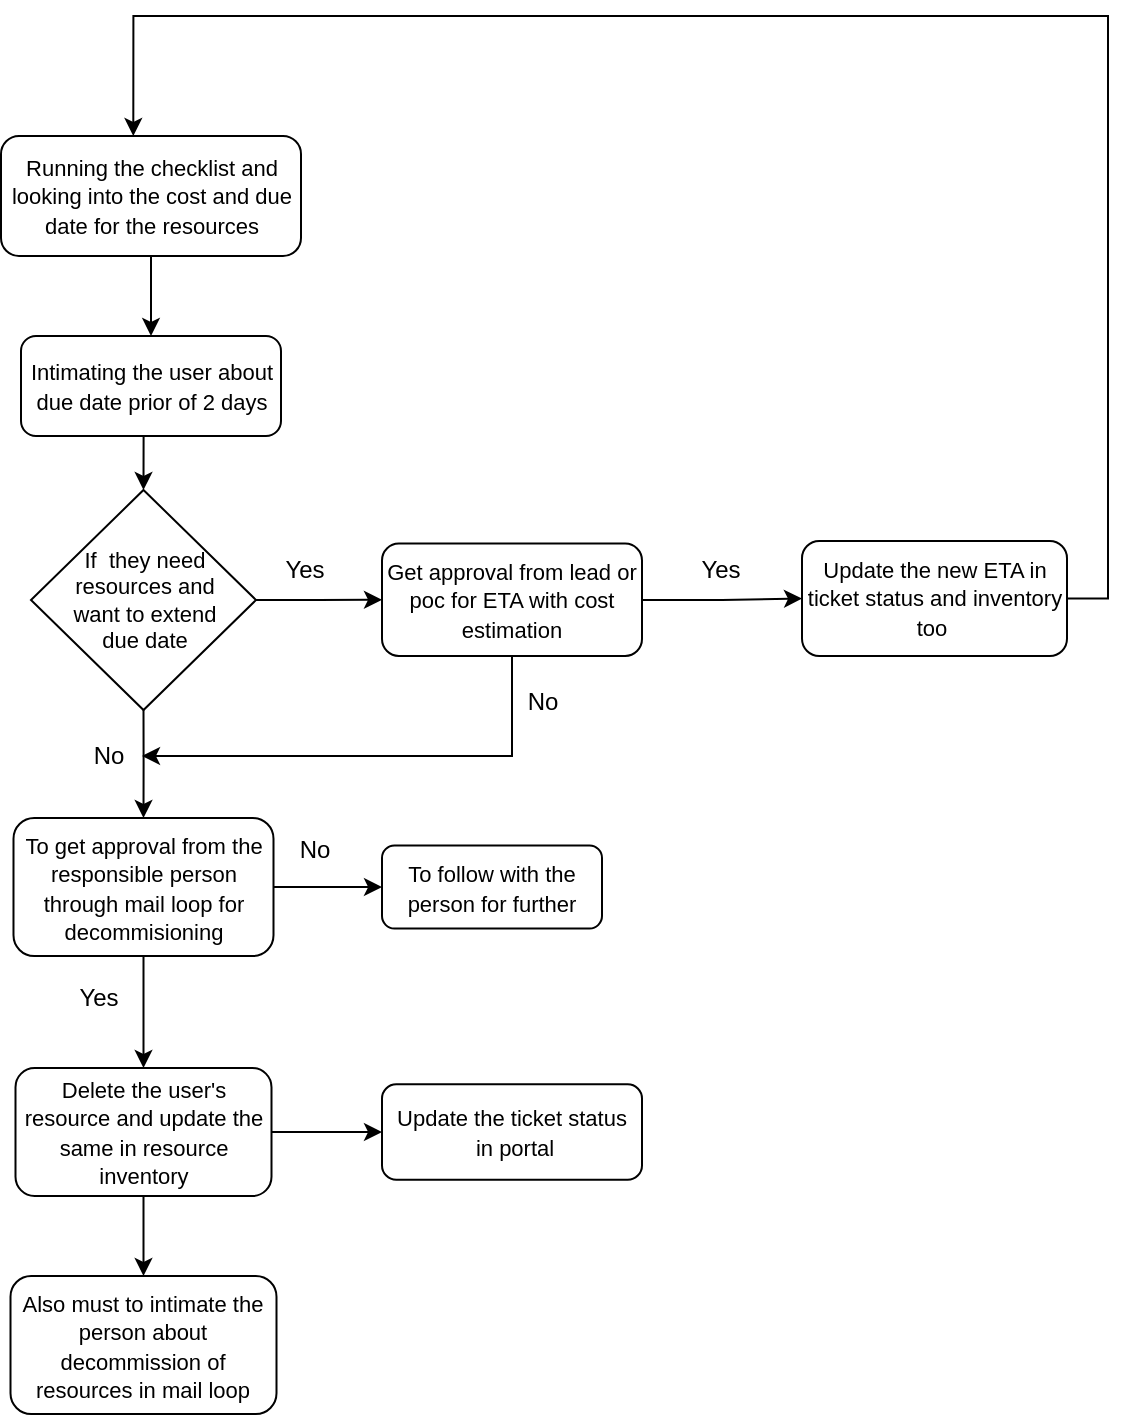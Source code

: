 <mxfile version="18.1.1" type="gitlab">
  <diagram id="Yh3-P6BZOD7VzJGTJqOM" name="Page-1">
    <mxGraphModel dx="1065" dy="449" grid="1" gridSize="10" guides="1" tooltips="1" connect="1" arrows="1" fold="1" page="1" pageScale="1" pageWidth="1169" pageHeight="827" math="0" shadow="0">
      <root>
        <mxCell id="0" />
        <mxCell id="1" parent="0" />
        <mxCell id="Vu0L8hsYKq-geMEbXaFV-3" style="edgeStyle=orthogonalEdgeStyle;rounded=0;orthogonalLoop=1;jettySize=auto;html=1;exitX=0.5;exitY=1;exitDx=0;exitDy=0;entryX=0.5;entryY=0;entryDx=0;entryDy=0;fontFamily=Georgia;fontSize=8;" edge="1" parent="1" source="Vu0L8hsYKq-geMEbXaFV-1" target="Vu0L8hsYKq-geMEbXaFV-2">
          <mxGeometry relative="1" as="geometry" />
        </mxCell>
        <mxCell id="Vu0L8hsYKq-geMEbXaFV-1" value="&lt;font style=&quot;font-size: 11px;&quot;&gt;Running the checklist and looking into the cost and due date for the resources&lt;/font&gt;" style="rounded=1;whiteSpace=wrap;html=1;" vertex="1" parent="1">
          <mxGeometry x="459.5" y="130" width="150" height="60" as="geometry" />
        </mxCell>
        <mxCell id="Vu0L8hsYKq-geMEbXaFV-6" style="edgeStyle=orthogonalEdgeStyle;rounded=0;orthogonalLoop=1;jettySize=auto;html=1;exitX=0.5;exitY=1;exitDx=0;exitDy=0;entryX=0.5;entryY=0;entryDx=0;entryDy=0;fontFamily=Helvetica;fontSize=8;" edge="1" parent="1" source="Vu0L8hsYKq-geMEbXaFV-2" target="Vu0L8hsYKq-geMEbXaFV-4">
          <mxGeometry relative="1" as="geometry" />
        </mxCell>
        <mxCell id="Vu0L8hsYKq-geMEbXaFV-2" value="&lt;font style=&quot;font-size: 11px;&quot;&gt;Intimating the user about due date prior of 2 days&lt;/font&gt;" style="rounded=1;whiteSpace=wrap;html=1;" vertex="1" parent="1">
          <mxGeometry x="469.5" y="230" width="130" height="50" as="geometry" />
        </mxCell>
        <mxCell id="Vu0L8hsYKq-geMEbXaFV-9" style="edgeStyle=orthogonalEdgeStyle;rounded=0;orthogonalLoop=1;jettySize=auto;html=1;exitX=0.5;exitY=1;exitDx=0;exitDy=0;entryX=0.5;entryY=0;entryDx=0;entryDy=0;fontFamily=Helvetica;fontSize=8;" edge="1" parent="1" source="Vu0L8hsYKq-geMEbXaFV-4" target="Vu0L8hsYKq-geMEbXaFV-8">
          <mxGeometry relative="1" as="geometry" />
        </mxCell>
        <mxCell id="Vu0L8hsYKq-geMEbXaFV-26" style="edgeStyle=orthogonalEdgeStyle;rounded=0;orthogonalLoop=1;jettySize=auto;html=1;exitX=1;exitY=0.5;exitDx=0;exitDy=0;entryX=0;entryY=0.5;entryDx=0;entryDy=0;fontFamily=Helvetica;fontSize=8;" edge="1" parent="1" source="Vu0L8hsYKq-geMEbXaFV-4" target="Vu0L8hsYKq-geMEbXaFV-25">
          <mxGeometry relative="1" as="geometry" />
        </mxCell>
        <mxCell id="Vu0L8hsYKq-geMEbXaFV-4" value="&lt;font style=&quot;font-size: 11px;&quot; face=&quot;Helvetica&quot;&gt;If&amp;nbsp; they need &lt;br&gt;resources and &lt;br&gt;want to extend &lt;br&gt;due date&lt;/font&gt;" style="rhombus;whiteSpace=wrap;html=1;fontFamily=Georgia;fontSize=8;" vertex="1" parent="1">
          <mxGeometry x="474.5" y="307" width="112.5" height="110" as="geometry" />
        </mxCell>
        <mxCell id="Vu0L8hsYKq-geMEbXaFV-13" value="" style="edgeStyle=orthogonalEdgeStyle;rounded=0;orthogonalLoop=1;jettySize=auto;html=1;fontFamily=Helvetica;fontSize=8;" edge="1" parent="1" source="Vu0L8hsYKq-geMEbXaFV-8" target="Vu0L8hsYKq-geMEbXaFV-12">
          <mxGeometry relative="1" as="geometry" />
        </mxCell>
        <mxCell id="Vu0L8hsYKq-geMEbXaFV-16" value="" style="edgeStyle=orthogonalEdgeStyle;rounded=0;orthogonalLoop=1;jettySize=auto;html=1;fontFamily=Helvetica;fontSize=12;" edge="1" parent="1" source="Vu0L8hsYKq-geMEbXaFV-8" target="Vu0L8hsYKq-geMEbXaFV-15">
          <mxGeometry relative="1" as="geometry" />
        </mxCell>
        <mxCell id="Vu0L8hsYKq-geMEbXaFV-8" value="&lt;font style=&quot;font-size: 11px;&quot;&gt;To get approval from the responsible person through mail loop for decommisioning&lt;/font&gt;" style="rounded=1;whiteSpace=wrap;html=1;" vertex="1" parent="1">
          <mxGeometry x="465.75" y="471" width="130" height="69" as="geometry" />
        </mxCell>
        <mxCell id="Vu0L8hsYKq-geMEbXaFV-10" value="&lt;font style=&quot;font-size: 12px;&quot;&gt;No&lt;/font&gt;" style="text;html=1;align=center;verticalAlign=middle;resizable=0;points=[];autosize=1;strokeColor=none;fillColor=none;fontSize=8;fontFamily=Helvetica;" vertex="1" parent="1">
          <mxGeometry x="497.5" y="430" width="30" height="20" as="geometry" />
        </mxCell>
        <mxCell id="Vu0L8hsYKq-geMEbXaFV-12" value="&lt;font style=&quot;font-size: 11px;&quot;&gt;To follow with the person for further&lt;/font&gt;" style="whiteSpace=wrap;html=1;rounded=1;" vertex="1" parent="1">
          <mxGeometry x="650" y="484.75" width="110" height="41.5" as="geometry" />
        </mxCell>
        <mxCell id="Vu0L8hsYKq-geMEbXaFV-14" value="&lt;font style=&quot;font-size: 12px;&quot;&gt;No&lt;/font&gt;" style="text;html=1;align=center;verticalAlign=middle;resizable=0;points=[];autosize=1;strokeColor=none;fillColor=none;fontSize=8;fontFamily=Helvetica;" vertex="1" parent="1">
          <mxGeometry x="601" y="477" width="30" height="20" as="geometry" />
        </mxCell>
        <mxCell id="Vu0L8hsYKq-geMEbXaFV-19" value="" style="edgeStyle=orthogonalEdgeStyle;rounded=0;orthogonalLoop=1;jettySize=auto;html=1;fontFamily=Helvetica;fontSize=12;" edge="1" parent="1" source="Vu0L8hsYKq-geMEbXaFV-15" target="Vu0L8hsYKq-geMEbXaFV-18">
          <mxGeometry relative="1" as="geometry" />
        </mxCell>
        <mxCell id="Vu0L8hsYKq-geMEbXaFV-22" value="" style="edgeStyle=orthogonalEdgeStyle;rounded=0;orthogonalLoop=1;jettySize=auto;html=1;fontFamily=Helvetica;fontSize=8;" edge="1" parent="1" source="Vu0L8hsYKq-geMEbXaFV-15" target="Vu0L8hsYKq-geMEbXaFV-21">
          <mxGeometry relative="1" as="geometry" />
        </mxCell>
        <mxCell id="Vu0L8hsYKq-geMEbXaFV-15" value="&lt;font style=&quot;font-size: 11px;&quot;&gt;Delete the user&#39;s resource and update the same in resource inventory&lt;/font&gt;" style="whiteSpace=wrap;html=1;rounded=1;" vertex="1" parent="1">
          <mxGeometry x="466.75" y="596" width="128" height="64" as="geometry" />
        </mxCell>
        <mxCell id="Vu0L8hsYKq-geMEbXaFV-17" value="Yes" style="text;html=1;align=center;verticalAlign=middle;resizable=0;points=[];autosize=1;strokeColor=none;fillColor=none;fontSize=12;fontFamily=Helvetica;" vertex="1" parent="1">
          <mxGeometry x="487.5" y="551" width="40" height="20" as="geometry" />
        </mxCell>
        <mxCell id="Vu0L8hsYKq-geMEbXaFV-18" value="&lt;font style=&quot;font-size: 11px;&quot;&gt;Also must to intimate the person about decommission of resources in mail loop&lt;/font&gt;" style="whiteSpace=wrap;html=1;rounded=1;" vertex="1" parent="1">
          <mxGeometry x="464.25" y="700" width="133" height="69" as="geometry" />
        </mxCell>
        <mxCell id="Vu0L8hsYKq-geMEbXaFV-21" value="&lt;font style=&quot;font-size: 11px;&quot;&gt;Update the ticket status&lt;br&gt;&amp;nbsp;in portal&lt;/font&gt;" style="whiteSpace=wrap;html=1;rounded=1;" vertex="1" parent="1">
          <mxGeometry x="650" y="604.13" width="130" height="47.75" as="geometry" />
        </mxCell>
        <mxCell id="Vu0L8hsYKq-geMEbXaFV-29" value="" style="edgeStyle=orthogonalEdgeStyle;rounded=0;orthogonalLoop=1;jettySize=auto;html=1;fontFamily=Helvetica;fontSize=8;" edge="1" parent="1" source="Vu0L8hsYKq-geMEbXaFV-25" target="Vu0L8hsYKq-geMEbXaFV-28">
          <mxGeometry relative="1" as="geometry" />
        </mxCell>
        <mxCell id="Vu0L8hsYKq-geMEbXaFV-34" style="edgeStyle=orthogonalEdgeStyle;rounded=0;orthogonalLoop=1;jettySize=auto;html=1;exitX=0.5;exitY=1;exitDx=0;exitDy=0;fontFamily=Helvetica;fontSize=11;" edge="1" parent="1" source="Vu0L8hsYKq-geMEbXaFV-25">
          <mxGeometry relative="1" as="geometry">
            <mxPoint x="530" y="440" as="targetPoint" />
            <Array as="points">
              <mxPoint x="715" y="440" />
              <mxPoint x="530" y="440" />
            </Array>
          </mxGeometry>
        </mxCell>
        <mxCell id="Vu0L8hsYKq-geMEbXaFV-25" value="&lt;font style=&quot;font-size: 11px;&quot;&gt;Get approval from lead or poc for ETA with cost estimation&lt;/font&gt;" style="whiteSpace=wrap;html=1;rounded=1;" vertex="1" parent="1">
          <mxGeometry x="650" y="333.75" width="130" height="56.25" as="geometry" />
        </mxCell>
        <mxCell id="Vu0L8hsYKq-geMEbXaFV-27" value="Yes" style="text;html=1;align=center;verticalAlign=middle;resizable=0;points=[];autosize=1;strokeColor=none;fillColor=none;fontSize=12;fontFamily=Helvetica;" vertex="1" parent="1">
          <mxGeometry x="591" y="336.5" width="40" height="20" as="geometry" />
        </mxCell>
        <mxCell id="Vu0L8hsYKq-geMEbXaFV-35" style="edgeStyle=orthogonalEdgeStyle;rounded=0;orthogonalLoop=1;jettySize=auto;html=1;exitX=1;exitY=0.5;exitDx=0;exitDy=0;entryX=0.441;entryY=0;entryDx=0;entryDy=0;entryPerimeter=0;fontFamily=Helvetica;fontSize=11;" edge="1" parent="1" source="Vu0L8hsYKq-geMEbXaFV-28" target="Vu0L8hsYKq-geMEbXaFV-1">
          <mxGeometry relative="1" as="geometry">
            <Array as="points">
              <mxPoint x="1013" y="361" />
              <mxPoint x="1013" y="70" />
              <mxPoint x="526" y="70" />
            </Array>
          </mxGeometry>
        </mxCell>
        <mxCell id="Vu0L8hsYKq-geMEbXaFV-28" value="&lt;font style=&quot;font-size: 11px;&quot;&gt;Update the new ETA in ticket status and inventory too&amp;nbsp;&lt;/font&gt;" style="whiteSpace=wrap;html=1;rounded=1;" vertex="1" parent="1">
          <mxGeometry x="860" y="332.5" width="132.5" height="57.5" as="geometry" />
        </mxCell>
        <mxCell id="Vu0L8hsYKq-geMEbXaFV-30" value="Yes" style="text;html=1;align=center;verticalAlign=middle;resizable=0;points=[];autosize=1;strokeColor=none;fillColor=none;fontSize=12;fontFamily=Helvetica;" vertex="1" parent="1">
          <mxGeometry x="799" y="336.5" width="40" height="20" as="geometry" />
        </mxCell>
        <mxCell id="Vu0L8hsYKq-geMEbXaFV-32" value="&lt;font style=&quot;font-size: 12px;&quot;&gt;No&lt;/font&gt;" style="text;html=1;align=center;verticalAlign=middle;resizable=0;points=[];autosize=1;strokeColor=none;fillColor=none;fontSize=8;fontFamily=Helvetica;" vertex="1" parent="1">
          <mxGeometry x="715" y="403" width="30" height="20" as="geometry" />
        </mxCell>
      </root>
    </mxGraphModel>
  </diagram>
</mxfile>
